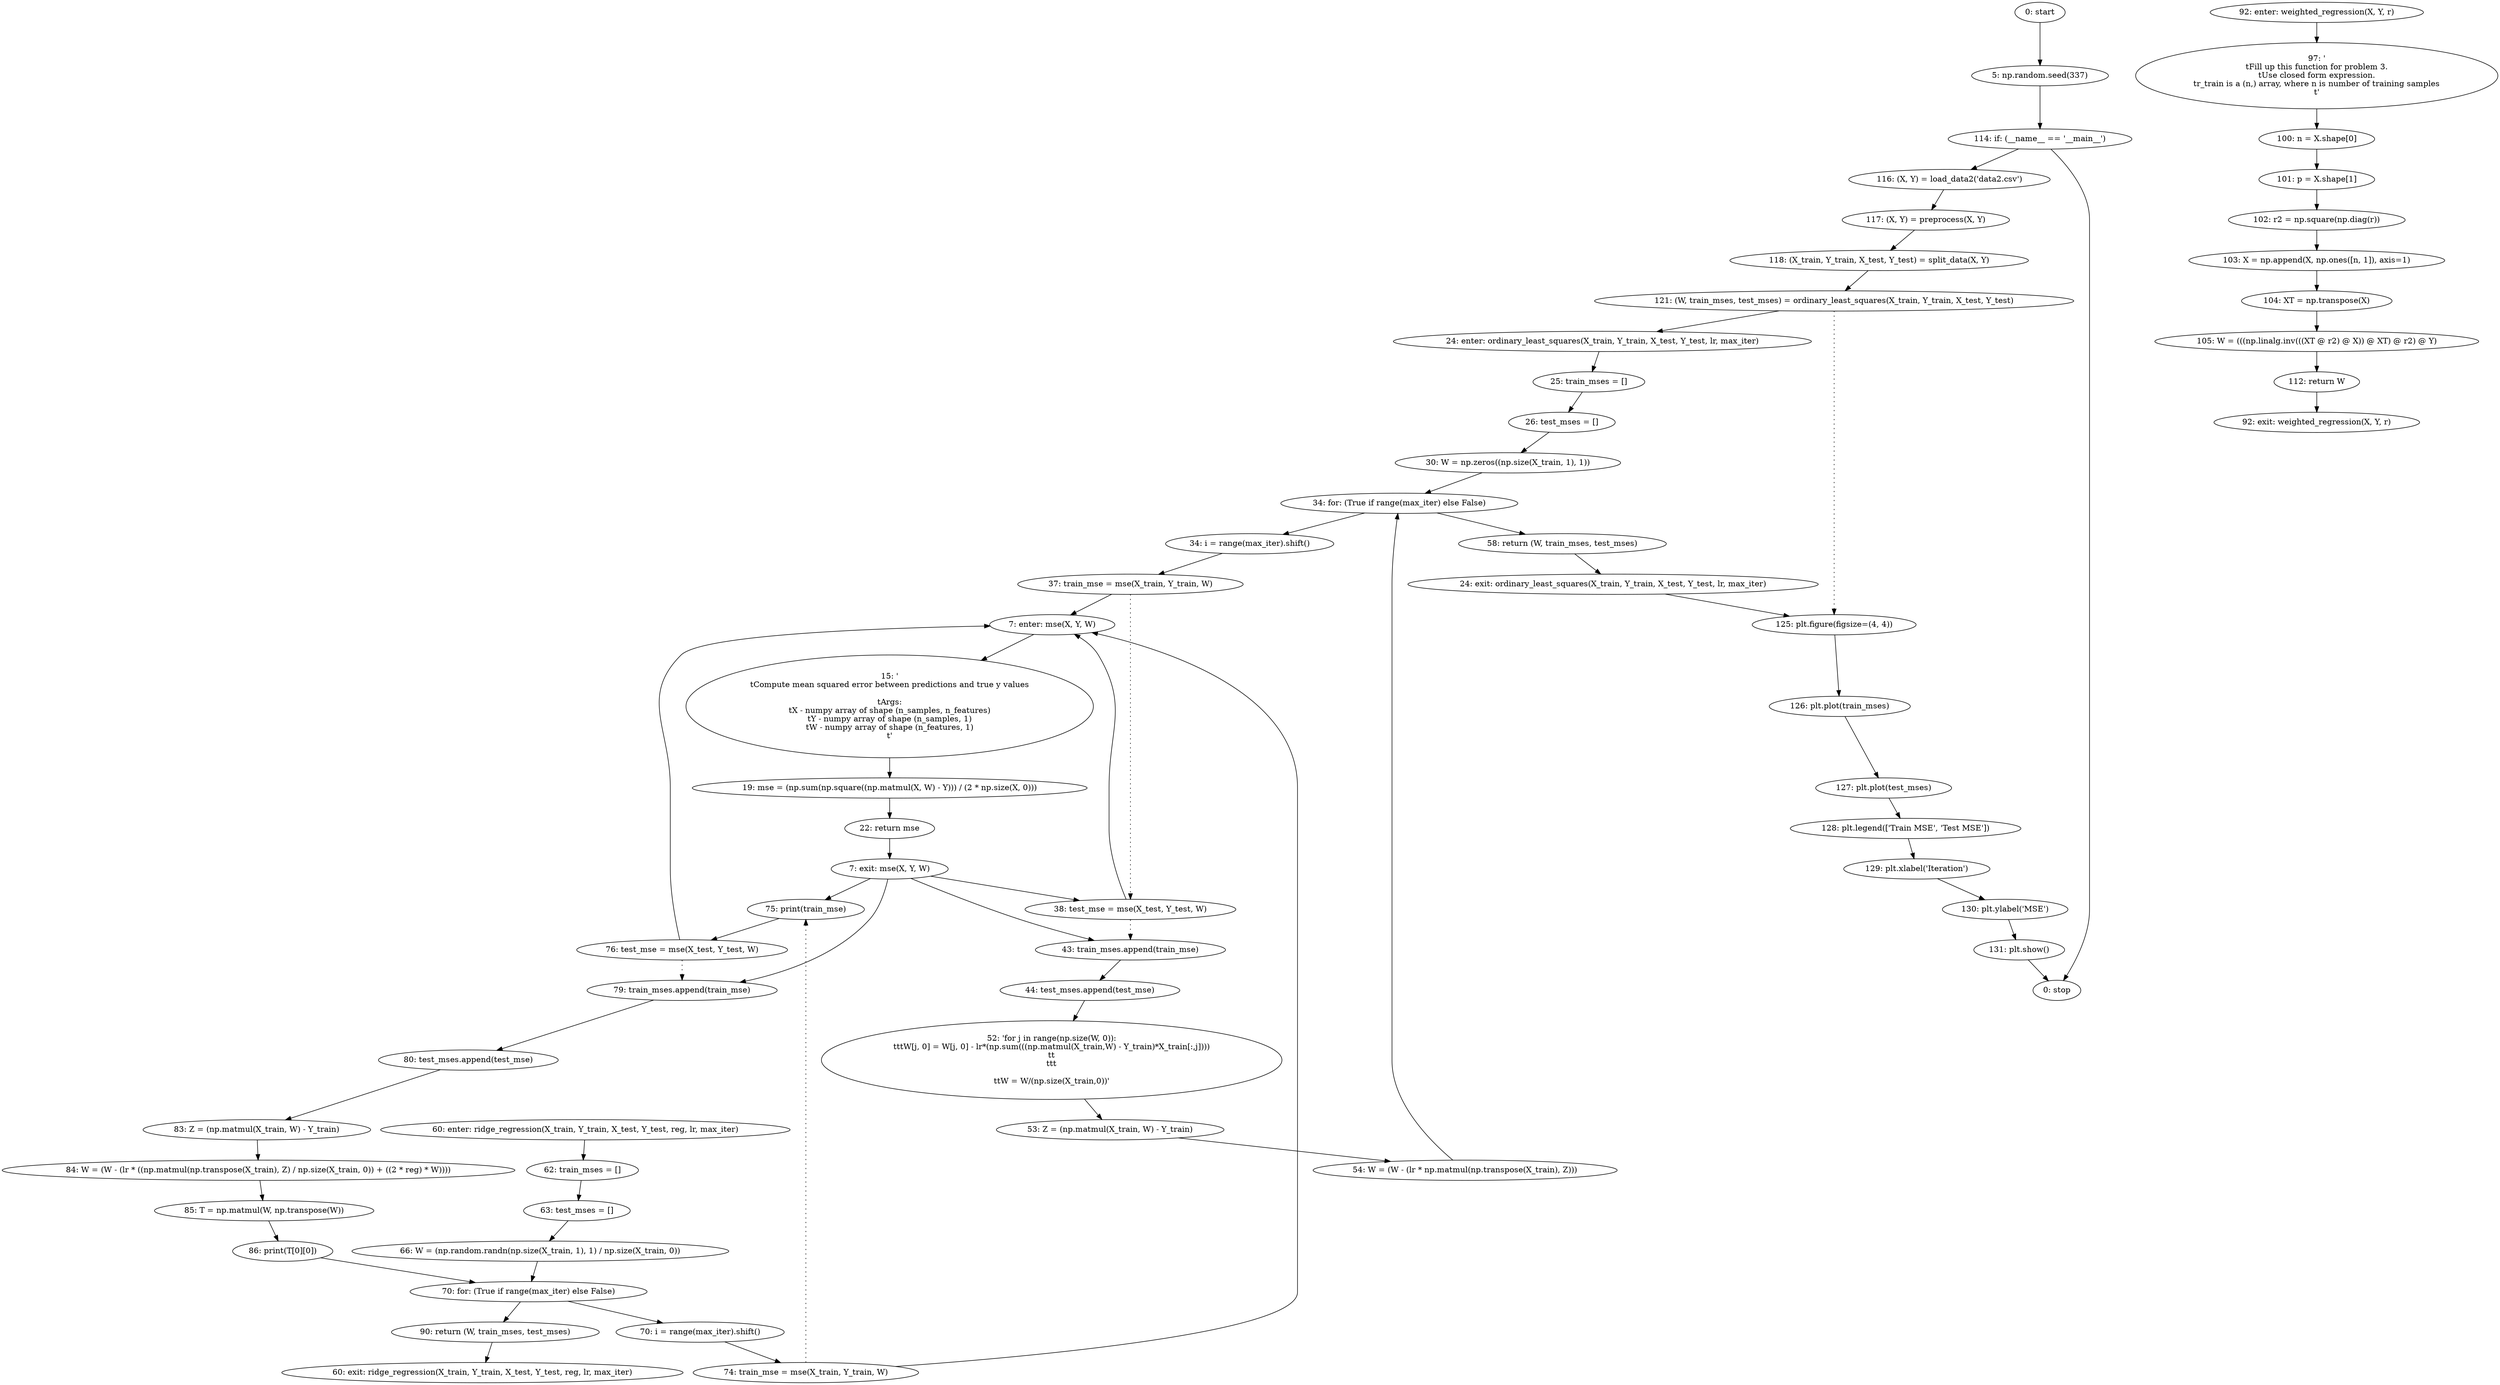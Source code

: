 strict digraph "" {
	node [label="\N"];
	0	 [label="0: start"];
	1	 [label="5: np.random.seed(337)"];
	0 -> 1;
	49	 [label="114: if: (__name__ == '__main__')"];
	1 -> 49;
	50	 [label="116: (X, Y) = load_data2('data2.csv')"];
	49 -> 50;
	61	 [label="0: stop"];
	49 -> 61;
	2	 [label="7: enter: mse(X, Y, W)"];
	4	 [label="15: '\n\tCompute mean squared error between predictions and true y values\n\n\tArgs:\n\tX - numpy array of shape (n_samples, n_features)\n\tY \
- numpy array of shape (n_samples, 1)\n\tW - numpy array of shape (n_features, 1)\n\t'"];
	2 -> 4;
	5	 [label="19: mse = (np.sum(np.square((np.matmul(X, W) - Y))) / (2 * np.size(X, 0)))"];
	4 -> 5;
	14	 [label="37: train_mse = mse(X_train, Y_train, W)"];
	14 -> 2;
	15	 [label="38: test_mse = mse(X_test, Y_test, W)"];
	14 -> 15	 [style=dotted,
		weight=100];
	15 -> 2;
	16	 [label="43: train_mses.append(train_mse)"];
	15 -> 16	 [style=dotted,
		weight=100];
	17	 [label="44: test_mses.append(test_mse)"];
	16 -> 17;
	29	 [label="74: train_mse = mse(X_train, Y_train, W)"];
	29 -> 2;
	30	 [label="75: print(train_mse)"];
	29 -> 30	 [style=dotted,
		weight=100];
	31	 [label="76: test_mse = mse(X_test, Y_test, W)"];
	30 -> 31;
	31 -> 2;
	32	 [label="79: train_mses.append(train_mse)"];
	31 -> 32	 [style=dotted,
		weight=100];
	33	 [label="80: test_mses.append(test_mse)"];
	32 -> 33;
	3	 [label="7: exit: mse(X, Y, W)"];
	3 -> 15;
	3 -> 16;
	3 -> 30;
	3 -> 32;
	6	 [label="22: return mse"];
	6 -> 3;
	5 -> 6;
	7	 [label="24: enter: ordinary_least_squares(X_train, Y_train, X_test, Y_test, lr, max_iter)"];
	9	 [label="25: train_mses = []"];
	7 -> 9;
	10	 [label="26: test_mses = []"];
	9 -> 10;
	53	 [label="121: (W, train_mses, test_mses) = ordinary_least_squares(X_train, Y_train, X_test, Y_test)"];
	53 -> 7;
	54	 [label="125: plt.figure(figsize=(4, 4))"];
	53 -> 54	 [style=dotted,
		weight=100];
	55	 [label="126: plt.plot(train_mses)"];
	54 -> 55;
	8	 [label="24: exit: ordinary_least_squares(X_train, Y_train, X_test, Y_test, lr, max_iter)"];
	8 -> 54;
	21	 [label="58: return (W, train_mses, test_mses)"];
	21 -> 8;
	11	 [label="30: W = np.zeros((np.size(X_train, 1), 1))"];
	10 -> 11;
	12	 [label="34: for: (True if range(max_iter) else False)"];
	11 -> 12;
	12 -> 21;
	13	 [label="34: i = range(max_iter).shift()"];
	12 -> 13;
	13 -> 14;
	20	 [label="54: W = (W - (lr * np.matmul(np.transpose(X_train), Z)))"];
	20 -> 12;
	18	 [label="52: 'for j in range(np.size(W, 0)):\n\t\t\tW[j, 0] = W[j, 0] - lr*(np.sum(((np.matmul(X_train,W) - Y_train)*X_train[:,j])))\n\t\t\n\t\t\t\n\n\t\tW = \
W/(np.size(X_train,0))'"];
	17 -> 18;
	19	 [label="53: Z = (np.matmul(X_train, W) - Y_train)"];
	18 -> 19;
	19 -> 20;
	22	 [label="60: enter: ridge_regression(X_train, Y_train, X_test, Y_test, reg, lr, max_iter)"];
	24	 [label="62: train_mses = []"];
	22 -> 24;
	25	 [label="63: test_mses = []"];
	24 -> 25;
	23	 [label="60: exit: ridge_regression(X_train, Y_train, X_test, Y_test, reg, lr, max_iter)"];
	38	 [label="90: return (W, train_mses, test_mses)"];
	38 -> 23;
	26	 [label="66: W = (np.random.randn(np.size(X_train, 1), 1) / np.size(X_train, 0))"];
	25 -> 26;
	27	 [label="70: for: (True if range(max_iter) else False)"];
	26 -> 27;
	27 -> 38;
	28	 [label="70: i = range(max_iter).shift()"];
	27 -> 28;
	28 -> 29;
	37	 [label="86: print(T[0][0])"];
	37 -> 27;
	34	 [label="83: Z = (np.matmul(X_train, W) - Y_train)"];
	33 -> 34;
	35	 [label="84: W = (W - (lr * ((np.matmul(np.transpose(X_train), Z) / np.size(X_train, 0)) + ((2 * reg) * W))))"];
	34 -> 35;
	36	 [label="85: T = np.matmul(W, np.transpose(W))"];
	35 -> 36;
	36 -> 37;
	39	 [label="92: enter: weighted_regression(X, Y, r)"];
	41	 [label="97: '\n\tFill up this function for problem 3.\n\tUse closed form expression.\n\tr_train is a (n,) array, where n is number of training \
samples\n\t'"];
	39 -> 41;
	42	 [label="100: n = X.shape[0]"];
	41 -> 42;
	40	 [label="92: exit: weighted_regression(X, Y, r)"];
	48	 [label="112: return W"];
	48 -> 40;
	43	 [label="101: p = X.shape[1]"];
	42 -> 43;
	44	 [label="102: r2 = np.square(np.diag(r))"];
	43 -> 44;
	45	 [label="103: X = np.append(X, np.ones([n, 1]), axis=1)"];
	44 -> 45;
	46	 [label="104: XT = np.transpose(X)"];
	45 -> 46;
	47	 [label="105: W = (((np.linalg.inv(((XT @ r2) @ X)) @ XT) @ r2) @ Y)"];
	46 -> 47;
	47 -> 48;
	51	 [label="117: (X, Y) = preprocess(X, Y)"];
	50 -> 51;
	52	 [label="118: (X_train, Y_train, X_test, Y_test) = split_data(X, Y)"];
	51 -> 52;
	52 -> 53;
	56	 [label="127: plt.plot(test_mses)"];
	55 -> 56;
	57	 [label="128: plt.legend(['Train MSE', 'Test MSE'])"];
	56 -> 57;
	58	 [label="129: plt.xlabel('Iteration')"];
	57 -> 58;
	59	 [label="130: plt.ylabel('MSE')"];
	58 -> 59;
	60	 [label="131: plt.show()"];
	59 -> 60;
	60 -> 61;
}

